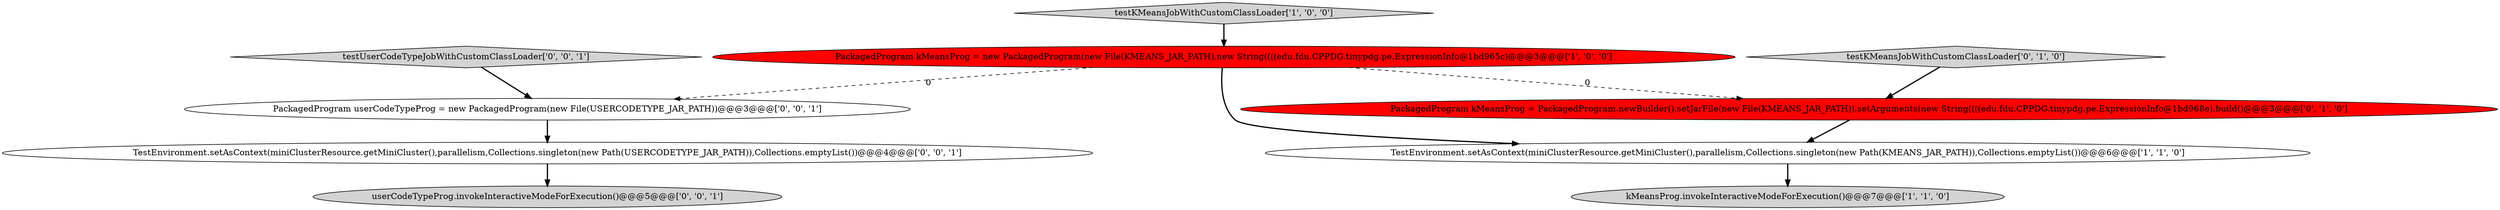 digraph {
7 [style = filled, label = "userCodeTypeProg.invokeInteractiveModeForExecution()@@@5@@@['0', '0', '1']", fillcolor = lightgray, shape = ellipse image = "AAA0AAABBB3BBB"];
2 [style = filled, label = "testKMeansJobWithCustomClassLoader['1', '0', '0']", fillcolor = lightgray, shape = diamond image = "AAA0AAABBB1BBB"];
8 [style = filled, label = "testUserCodeTypeJobWithCustomClassLoader['0', '0', '1']", fillcolor = lightgray, shape = diamond image = "AAA0AAABBB3BBB"];
9 [style = filled, label = "PackagedProgram userCodeTypeProg = new PackagedProgram(new File(USERCODETYPE_JAR_PATH))@@@3@@@['0', '0', '1']", fillcolor = white, shape = ellipse image = "AAA0AAABBB3BBB"];
3 [style = filled, label = "kMeansProg.invokeInteractiveModeForExecution()@@@7@@@['1', '1', '0']", fillcolor = lightgray, shape = ellipse image = "AAA0AAABBB1BBB"];
6 [style = filled, label = "TestEnvironment.setAsContext(miniClusterResource.getMiniCluster(),parallelism,Collections.singleton(new Path(USERCODETYPE_JAR_PATH)),Collections.emptyList())@@@4@@@['0', '0', '1']", fillcolor = white, shape = ellipse image = "AAA0AAABBB3BBB"];
0 [style = filled, label = "PackagedProgram kMeansProg = new PackagedProgram(new File(KMEANS_JAR_PATH),new String((((edu.fdu.CPPDG.tinypdg.pe.ExpressionInfo@1bd965c)@@@3@@@['1', '0', '0']", fillcolor = red, shape = ellipse image = "AAA1AAABBB1BBB"];
5 [style = filled, label = "PackagedProgram kMeansProg = PackagedProgram.newBuilder().setJarFile(new File(KMEANS_JAR_PATH)).setArguments(new String((((edu.fdu.CPPDG.tinypdg.pe.ExpressionInfo@1bd968e).build()@@@3@@@['0', '1', '0']", fillcolor = red, shape = ellipse image = "AAA1AAABBB2BBB"];
1 [style = filled, label = "TestEnvironment.setAsContext(miniClusterResource.getMiniCluster(),parallelism,Collections.singleton(new Path(KMEANS_JAR_PATH)),Collections.emptyList())@@@6@@@['1', '1', '0']", fillcolor = white, shape = ellipse image = "AAA0AAABBB1BBB"];
4 [style = filled, label = "testKMeansJobWithCustomClassLoader['0', '1', '0']", fillcolor = lightgray, shape = diamond image = "AAA0AAABBB2BBB"];
1->3 [style = bold, label=""];
5->1 [style = bold, label=""];
2->0 [style = bold, label=""];
0->9 [style = dashed, label="0"];
6->7 [style = bold, label=""];
0->5 [style = dashed, label="0"];
4->5 [style = bold, label=""];
0->1 [style = bold, label=""];
9->6 [style = bold, label=""];
8->9 [style = bold, label=""];
}
